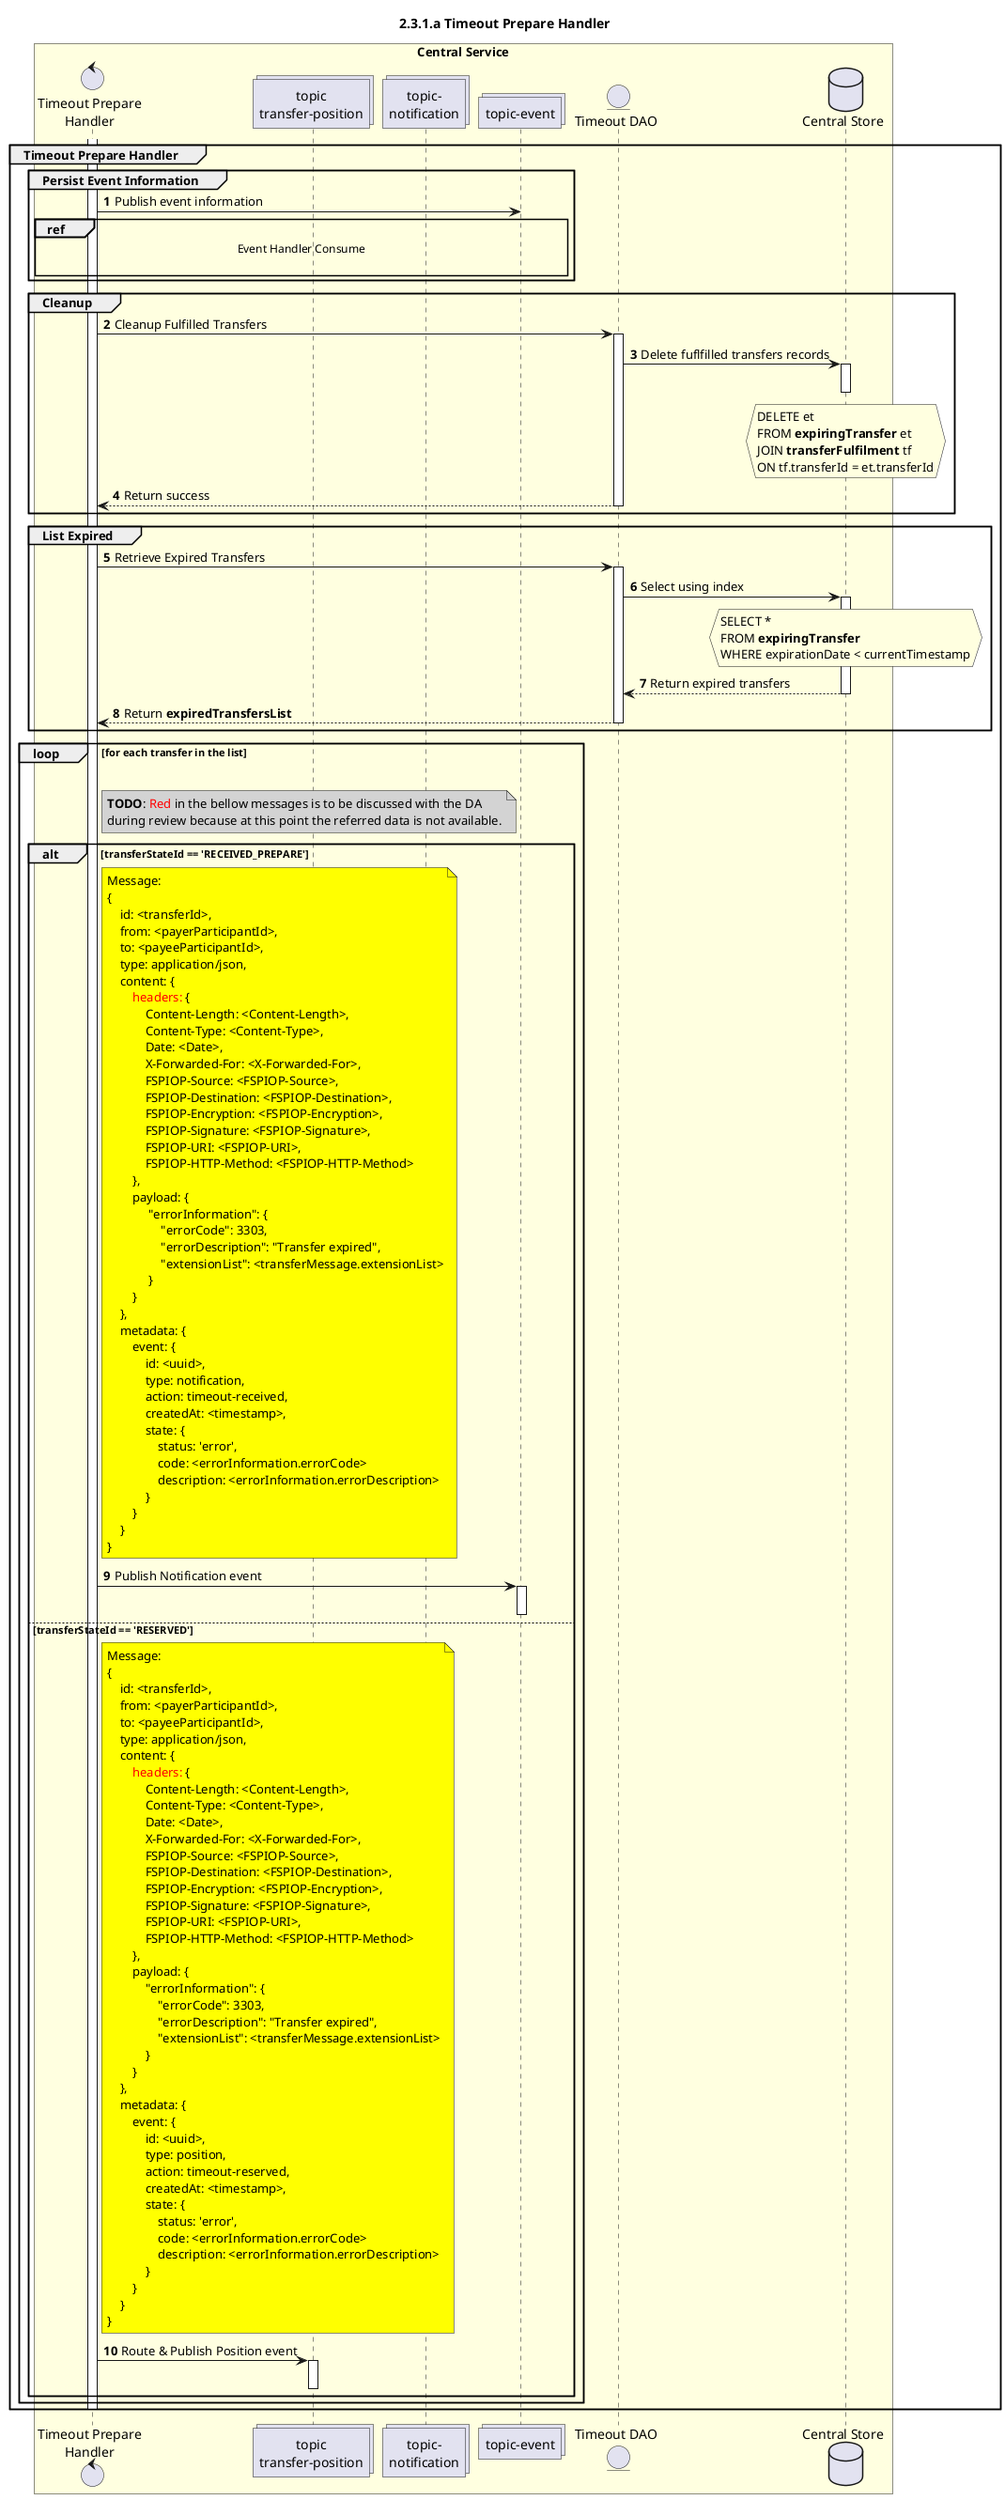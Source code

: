 /'*****
 License
 --------------
 Copyright © 2017 Bill & Melinda Gates Foundation
 The Mojaloop files are made available by the Bill & Melinda Gates Foundation under the Apache License, Version 2.0 (the "License") and you may not use these files except in compliance with the License. You may obtain a copy of the License at
 http://www.apache.org/licenses/LICENSE-2.0
 Unless required by applicable law or agreed to in writing, the Mojaloop files are distributed on an "AS IS" BASIS, WITHOUT WARRANTIES OR CONDITIONS OF ANY KIND, either express or implied. See the License for the specific language governing permissions and limitations under the License.
 Contributors
 --------------
 This is the official list of the Mojaloop project contributors for this file.
 Names of the original copyright holders (individuals or organizations)
 should be listed with a '*' in the first column. People who have
 contributed from an organization can be listed under the organization
 that actually holds the copyright for their contributions (see the
 Gates Foundation organization for an example). Those individuals should have
 their names indented and be marked with a '-'. Email address can be added
 optionally within square brackets <email>.
 * Gates Foundation
 - Name Surname <name.surname@gatesfoundation.com>

 * Georgi Georgiev <georgi.georgiev@modusbox.com>
 --------------
 ******'/

@startuml
' declare title
title 2.3.1.a Timeout Prepare Handler 

autonumber

' Actor Keys:
'   boundary - APIs/Interfaces, etc
'   collections - Kafka Topics
'   control - Kafka Consumers
'   entity - Database Access Objects
'   database - Database Persistance Store

' declare actors
control "Timeout Prepare\nHandler" as TIMEOUT_PREP_HANDLER
collections "topic\ntransfer-position" as TOPIC_TRANSFER_POSITION
collections "topic-\nnotification" as NOTIFICATIONS_TOPIC
collections "topic-event" as EVENT_TOPIC
entity "Timeout DAO" as TIMEOUT_DAO
database "Central Store" as DB

box "Central Service" #LightYellow
    participant TIMEOUT_PREP_HANDLER
    participant TOPIC_TRANSFER_POSITION
    participant NOTIFICATIONS_TOPIC
    participant EVENT_TOPIC
    participant TIMEOUT_DAO
    participant DB
end box

' start flow

group Timeout Prepare Handler
    activate TIMEOUT_PREP_HANDLER
    group Persist Event Information
        TIMEOUT_PREP_HANDLER -> EVENT_TOPIC: Publish event information
        ref over TIMEOUT_PREP_HANDLER, EVENT_TOPIC :  Event Handler Consume\n
    end

    group Cleanup
        TIMEOUT_PREP_HANDLER -> TIMEOUT_DAO: Cleanup Fulfilled Transfers
        activate TIMEOUT_DAO
        TIMEOUT_DAO -> DB: Delete fuflfilled transfers records
                activate DB
        deactivate DB
        hnote over DB #lightyellow
            DELETE et
            FROM **expiringTransfer** et
            JOIN **transferFulfilment** tf
            ON tf.transferId = et.transferId
        end note
        TIMEOUT_DAO --> TIMEOUT_PREP_HANDLER: Return success
        deactivate TIMEOUT_DAO
    end

    group List Expired
        TIMEOUT_PREP_HANDLER -> TIMEOUT_DAO: Retrieve Expired Transfers
        activate TIMEOUT_DAO
        TIMEOUT_DAO -> DB: Select using index
        activate DB
        hnote over DB #lightyellow
            SELECT *
            FROM **expiringTransfer**
            WHERE expirationDate < currentTimestamp
        end note
        TIMEOUT_DAO <-- DB: Return expired transfers
        deactivate DB
        TIMEOUT_DAO --> TIMEOUT_PREP_HANDLER: Return **expiredTransfersList**
        deactivate TIMEOUT_DAO
    end

    loop for each transfer in the list
        |||
        note right of TIMEOUT_PREP_HANDLER #lightgray
            **TODO**: <color #FF0000>Red</color> in the bellow messages is to be discussed with the DA 
            during review because at this point the referred data is not available.
        end note

        alt transferStateId == 'RECEIVED_PREPARE'
            note right of TIMEOUT_PREP_HANDLER #yellow
                Message:
                {
                    id: <transferId>,
                    from: <payerParticipantId>,
                    to: <payeeParticipantId>,
                    type: application/json,
                    content: {
                        <color #FF0000>headers:</color> {
                            Content-Length: <Content-Length>,
                            Content-Type: <Content-Type>,
                            Date: <Date>,
                            X-Forwarded-For: <X-Forwarded-For>,
                            FSPIOP-Source: <FSPIOP-Source>,
                            FSPIOP-Destination: <FSPIOP-Destination>,
                            FSPIOP-Encryption: <FSPIOP-Encryption>,
                            FSPIOP-Signature: <FSPIOP-Signature>,
                            FSPIOP-URI: <FSPIOP-URI>,
                            FSPIOP-HTTP-Method: <FSPIOP-HTTP-Method>
                        },
                        payload: {
                             "errorInformation": {
                                 "errorCode": 3303,
                                 "errorDescription": "Transfer expired",
                                 "extensionList": <transferMessage.extensionList>
                             }
                        }
                    },
                    metadata: {
                        event: {
                            id: <uuid>,
                            type: notification,
                            action: timeout-received,
                            createdAt: <timestamp>,
                            state: {
                                status: 'error',
                                code: <errorInformation.errorCode>
                                description: <errorInformation.errorDescription>
                            }
                        }
                    }
                }
            end note
            TIMEOUT_PREP_HANDLER -> EVENT_TOPIC: Publish Notification event
            activate EVENT_TOPIC
            deactivate EVENT_TOPIC
        else transferStateId == 'RESERVED'
            note right of TIMEOUT_PREP_HANDLER #yellow
                Message:
                {
                    id: <transferId>,
                    from: <payerParticipantId>,
                    to: <payeeParticipantId>,
                    type: application/json,
                    content: {
                        <color #FF0000>headers:</color> {
                            Content-Length: <Content-Length>,
                            Content-Type: <Content-Type>,
                            Date: <Date>,
                            X-Forwarded-For: <X-Forwarded-For>,
                            FSPIOP-Source: <FSPIOP-Source>,
                            FSPIOP-Destination: <FSPIOP-Destination>,
                            FSPIOP-Encryption: <FSPIOP-Encryption>,
                            FSPIOP-Signature: <FSPIOP-Signature>,
                            FSPIOP-URI: <FSPIOP-URI>,
                            FSPIOP-HTTP-Method: <FSPIOP-HTTP-Method>
                        },
                        payload: {
                            "errorInformation": {
                                "errorCode": 3303,
                                "errorDescription": "Transfer expired",
                                "extensionList": <transferMessage.extensionList>
                            }
                        }
                    },
                    metadata: {
                        event: {
                            id: <uuid>,
                            type: position,
                            action: timeout-reserved,
                            createdAt: <timestamp>,
                            state: {
                                status: 'error',
                                code: <errorInformation.errorCode>
                                description: <errorInformation.errorDescription>
                            }
                        }
                    }
                }
            end note
            TIMEOUT_PREP_HANDLER -> TOPIC_TRANSFER_POSITION: Route & Publish Position event
            activate TOPIC_TRANSFER_POSITION
            deactivate TOPIC_TRANSFER_POSITION
        end

    end

    deactivate TIMEOUT_PREP_HANDLER
end
@enduml
